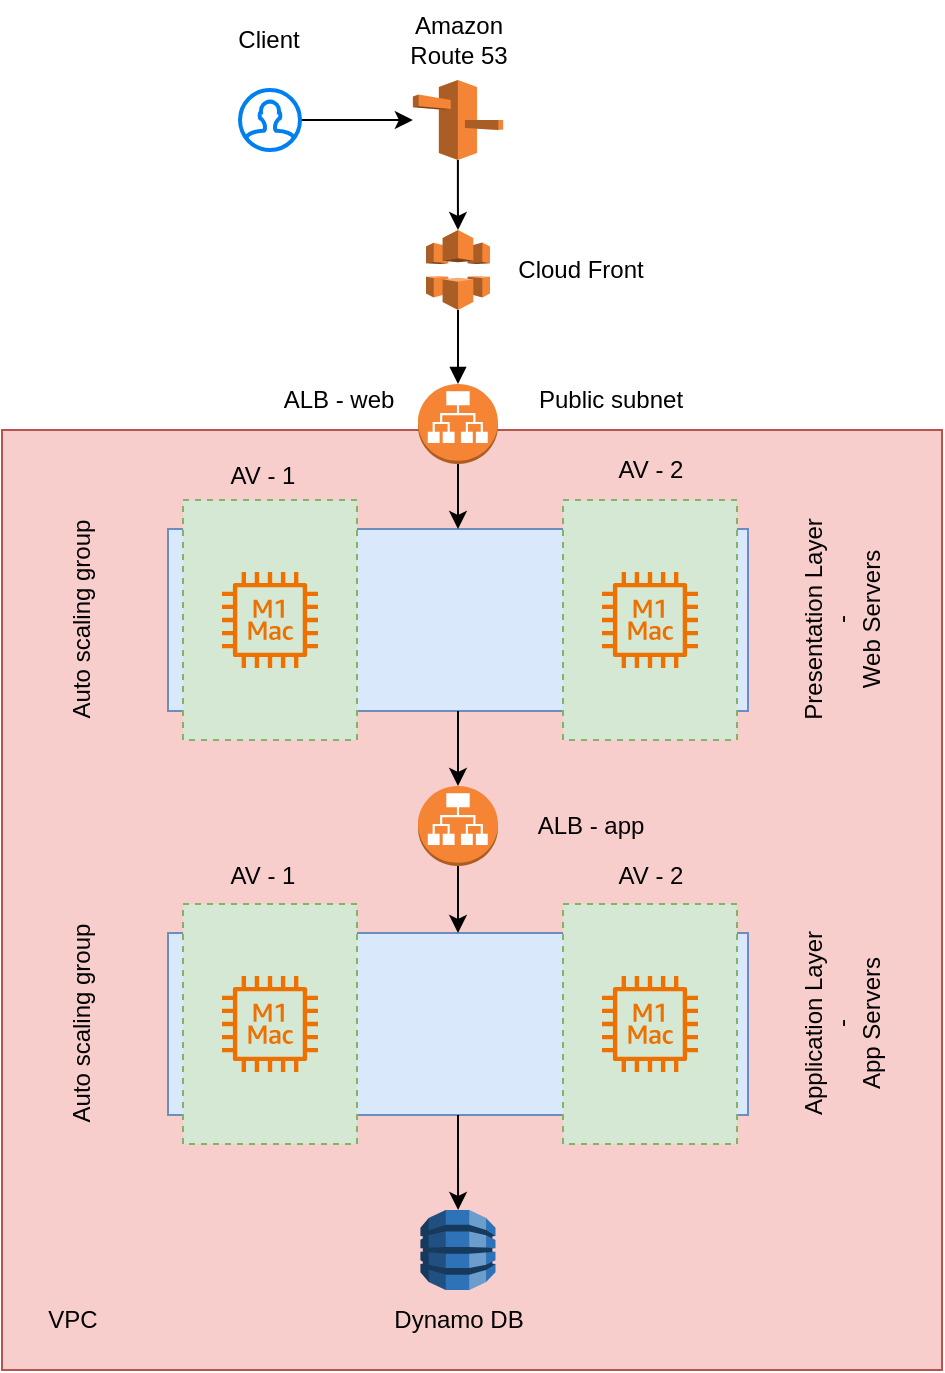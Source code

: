 <mxfile version="24.5.2" type="device">
  <diagram name="Page-1" id="1hF7cLZhMRl7tcZ-L0X9">
    <mxGraphModel dx="1288" dy="852" grid="1" gridSize="10" guides="1" tooltips="1" connect="1" arrows="1" fold="1" page="1" pageScale="1" pageWidth="850" pageHeight="1100" math="0" shadow="0">
      <root>
        <mxCell id="0" />
        <mxCell id="1" parent="0" />
        <mxCell id="b8DRhRrVqkd-ffMWREhh-39" value="" style="rounded=0;whiteSpace=wrap;html=1;fillColor=#f8cecc;strokeColor=#b85450;" vertex="1" parent="1">
          <mxGeometry x="190" y="220" width="470" height="470" as="geometry" />
        </mxCell>
        <mxCell id="b8DRhRrVqkd-ffMWREhh-13" value="" style="rounded=0;whiteSpace=wrap;html=1;fillColor=#dae8fc;strokeColor=#6c8ebf;" vertex="1" parent="1">
          <mxGeometry x="273" y="471.5" width="290" height="91" as="geometry" />
        </mxCell>
        <mxCell id="b8DRhRrVqkd-ffMWREhh-32" value="" style="rounded=0;whiteSpace=wrap;html=1;fillColor=#d5e8d4;strokeColor=#82b366;dashed=1;" vertex="1" parent="1">
          <mxGeometry x="470.5" y="457" width="87" height="120" as="geometry" />
        </mxCell>
        <mxCell id="b8DRhRrVqkd-ffMWREhh-30" value="" style="rounded=0;whiteSpace=wrap;html=1;fillColor=#d5e8d4;strokeColor=#82b366;dashed=1;" vertex="1" parent="1">
          <mxGeometry x="280.5" y="457" width="87" height="120" as="geometry" />
        </mxCell>
        <mxCell id="b8DRhRrVqkd-ffMWREhh-12" value="" style="rounded=0;whiteSpace=wrap;html=1;fillColor=#dae8fc;strokeColor=#6c8ebf;" vertex="1" parent="1">
          <mxGeometry x="273" y="269.5" width="290" height="91" as="geometry" />
        </mxCell>
        <mxCell id="b8DRhRrVqkd-ffMWREhh-25" value="" style="rounded=0;whiteSpace=wrap;html=1;fillColor=#d5e8d4;strokeColor=#82b366;dashed=1;" vertex="1" parent="1">
          <mxGeometry x="470.5" y="255" width="87" height="120" as="geometry" />
        </mxCell>
        <mxCell id="b8DRhRrVqkd-ffMWREhh-20" value="" style="edgeStyle=orthogonalEdgeStyle;rounded=0;orthogonalLoop=1;jettySize=auto;html=1;" edge="1" parent="1" source="b8DRhRrVqkd-ffMWREhh-13" target="b8DRhRrVqkd-ffMWREhh-11">
          <mxGeometry relative="1" as="geometry" />
        </mxCell>
        <mxCell id="b8DRhRrVqkd-ffMWREhh-24" value="" style="rounded=0;whiteSpace=wrap;html=1;fillColor=#d5e8d4;strokeColor=#82b366;dashed=1;" vertex="1" parent="1">
          <mxGeometry x="280.5" y="255" width="87" height="120" as="geometry" />
        </mxCell>
        <mxCell id="b8DRhRrVqkd-ffMWREhh-18" value="" style="edgeStyle=orthogonalEdgeStyle;rounded=0;orthogonalLoop=1;jettySize=auto;html=1;" edge="1" parent="1" source="b8DRhRrVqkd-ffMWREhh-12" target="b8DRhRrVqkd-ffMWREhh-8">
          <mxGeometry relative="1" as="geometry" />
        </mxCell>
        <mxCell id="b8DRhRrVqkd-ffMWREhh-23" value="" style="edgeStyle=orthogonalEdgeStyle;rounded=0;orthogonalLoop=1;jettySize=auto;html=1;" edge="1" parent="1" source="b8DRhRrVqkd-ffMWREhh-1" target="b8DRhRrVqkd-ffMWREhh-2">
          <mxGeometry relative="1" as="geometry" />
        </mxCell>
        <mxCell id="b8DRhRrVqkd-ffMWREhh-1" value="" style="html=1;verticalLabelPosition=bottom;align=center;labelBackgroundColor=#ffffff;verticalAlign=top;strokeWidth=2;strokeColor=#0080F0;shadow=0;dashed=0;shape=mxgraph.ios7.icons.user;" vertex="1" parent="1">
          <mxGeometry x="309" y="50" width="30" height="30" as="geometry" />
        </mxCell>
        <mxCell id="b8DRhRrVqkd-ffMWREhh-45" value="" style="edgeStyle=orthogonalEdgeStyle;rounded=0;orthogonalLoop=1;jettySize=auto;html=1;" edge="1" parent="1" source="b8DRhRrVqkd-ffMWREhh-2" target="b8DRhRrVqkd-ffMWREhh-43">
          <mxGeometry relative="1" as="geometry" />
        </mxCell>
        <mxCell id="b8DRhRrVqkd-ffMWREhh-2" value="" style="outlineConnect=0;dashed=0;verticalLabelPosition=bottom;verticalAlign=top;align=center;html=1;shape=mxgraph.aws3.route_53;fillColor=#F58536;gradientColor=none;" vertex="1" parent="1">
          <mxGeometry x="395.44" y="45" width="45.12" height="40" as="geometry" />
        </mxCell>
        <mxCell id="b8DRhRrVqkd-ffMWREhh-17" value="" style="edgeStyle=orthogonalEdgeStyle;rounded=0;orthogonalLoop=1;jettySize=auto;html=1;" edge="1" parent="1" source="b8DRhRrVqkd-ffMWREhh-3" target="b8DRhRrVqkd-ffMWREhh-12">
          <mxGeometry relative="1" as="geometry" />
        </mxCell>
        <mxCell id="b8DRhRrVqkd-ffMWREhh-48" value="" style="edgeStyle=orthogonalEdgeStyle;rounded=0;orthogonalLoop=1;jettySize=auto;html=1;endArrow=none;endFill=0;startArrow=block;startFill=1;" edge="1" parent="1" source="b8DRhRrVqkd-ffMWREhh-3" target="b8DRhRrVqkd-ffMWREhh-43">
          <mxGeometry relative="1" as="geometry" />
        </mxCell>
        <mxCell id="b8DRhRrVqkd-ffMWREhh-3" value="" style="outlineConnect=0;dashed=0;verticalLabelPosition=bottom;verticalAlign=top;align=center;html=1;shape=mxgraph.aws3.application_load_balancer;fillColor=#F58534;gradientColor=none;" vertex="1" parent="1">
          <mxGeometry x="398" y="197" width="40" height="40" as="geometry" />
        </mxCell>
        <mxCell id="b8DRhRrVqkd-ffMWREhh-5" value="" style="sketch=0;outlineConnect=0;fontColor=#232F3E;gradientColor=none;fillColor=#ED7100;strokeColor=none;dashed=0;verticalLabelPosition=bottom;verticalAlign=top;align=center;html=1;fontSize=12;fontStyle=0;aspect=fixed;pointerEvents=1;shape=mxgraph.aws4.ec2_m1_mac_instance;" vertex="1" parent="1">
          <mxGeometry x="300" y="291" width="48" height="48" as="geometry" />
        </mxCell>
        <mxCell id="b8DRhRrVqkd-ffMWREhh-6" value="" style="sketch=0;outlineConnect=0;fontColor=#232F3E;gradientColor=none;fillColor=#ED7100;strokeColor=none;dashed=0;verticalLabelPosition=bottom;verticalAlign=top;align=center;html=1;fontSize=12;fontStyle=0;aspect=fixed;pointerEvents=1;shape=mxgraph.aws4.ec2_m1_mac_instance;" vertex="1" parent="1">
          <mxGeometry x="490" y="291" width="48" height="48" as="geometry" />
        </mxCell>
        <mxCell id="b8DRhRrVqkd-ffMWREhh-19" value="" style="edgeStyle=orthogonalEdgeStyle;rounded=0;orthogonalLoop=1;jettySize=auto;html=1;" edge="1" parent="1" source="b8DRhRrVqkd-ffMWREhh-8" target="b8DRhRrVqkd-ffMWREhh-13">
          <mxGeometry relative="1" as="geometry" />
        </mxCell>
        <mxCell id="b8DRhRrVqkd-ffMWREhh-8" value="" style="outlineConnect=0;dashed=0;verticalLabelPosition=bottom;verticalAlign=top;align=center;html=1;shape=mxgraph.aws3.application_load_balancer;fillColor=#F58534;gradientColor=none;" vertex="1" parent="1">
          <mxGeometry x="398" y="398" width="40" height="40" as="geometry" />
        </mxCell>
        <mxCell id="b8DRhRrVqkd-ffMWREhh-9" value="" style="sketch=0;outlineConnect=0;fontColor=#232F3E;gradientColor=none;fillColor=#ED7100;strokeColor=none;dashed=0;verticalLabelPosition=bottom;verticalAlign=top;align=center;html=1;fontSize=12;fontStyle=0;aspect=fixed;pointerEvents=1;shape=mxgraph.aws4.ec2_m1_mac_instance;" vertex="1" parent="1">
          <mxGeometry x="300" y="493" width="48" height="48" as="geometry" />
        </mxCell>
        <mxCell id="b8DRhRrVqkd-ffMWREhh-10" value="" style="sketch=0;outlineConnect=0;fontColor=#232F3E;gradientColor=none;fillColor=#ED7100;strokeColor=none;dashed=0;verticalLabelPosition=bottom;verticalAlign=top;align=center;html=1;fontSize=12;fontStyle=0;aspect=fixed;pointerEvents=1;shape=mxgraph.aws4.ec2_m1_mac_instance;" vertex="1" parent="1">
          <mxGeometry x="490" y="493" width="48" height="48" as="geometry" />
        </mxCell>
        <mxCell id="b8DRhRrVqkd-ffMWREhh-11" value="" style="outlineConnect=0;dashed=0;verticalLabelPosition=bottom;verticalAlign=top;align=center;html=1;shape=mxgraph.aws3.dynamo_db;fillColor=#2E73B8;gradientColor=none;" vertex="1" parent="1">
          <mxGeometry x="399.25" y="610" width="37.5" height="40" as="geometry" />
        </mxCell>
        <mxCell id="b8DRhRrVqkd-ffMWREhh-15" value="Auto scaling group" style="text;html=1;align=center;verticalAlign=middle;resizable=0;points=[];autosize=1;strokeColor=none;fillColor=none;rotation=-90;" vertex="1" parent="1">
          <mxGeometry x="170" y="300" width="120" height="30" as="geometry" />
        </mxCell>
        <mxCell id="b8DRhRrVqkd-ffMWREhh-16" value="Auto scaling group" style="text;html=1;align=center;verticalAlign=middle;resizable=0;points=[];autosize=1;strokeColor=none;fillColor=none;rotation=-90;" vertex="1" parent="1">
          <mxGeometry x="170" y="502" width="120" height="30" as="geometry" />
        </mxCell>
        <mxCell id="b8DRhRrVqkd-ffMWREhh-26" value="AV - 1" style="text;html=1;align=center;verticalAlign=middle;resizable=0;points=[];autosize=1;strokeColor=none;fillColor=none;" vertex="1" parent="1">
          <mxGeometry x="290" y="228" width="60" height="30" as="geometry" />
        </mxCell>
        <mxCell id="b8DRhRrVqkd-ffMWREhh-27" value="AV - 2" style="text;html=1;align=center;verticalAlign=middle;resizable=0;points=[];autosize=1;strokeColor=none;fillColor=none;" vertex="1" parent="1">
          <mxGeometry x="484" y="225" width="60" height="30" as="geometry" />
        </mxCell>
        <mxCell id="b8DRhRrVqkd-ffMWREhh-28" value="Presentation Layer&lt;div&gt;-&lt;/div&gt;&lt;div&gt;Web Servers&lt;/div&gt;" style="text;html=1;align=center;verticalAlign=middle;resizable=0;points=[];autosize=1;strokeColor=none;fillColor=none;rotation=-90;" vertex="1" parent="1">
          <mxGeometry x="550" y="285" width="120" height="60" as="geometry" />
        </mxCell>
        <mxCell id="b8DRhRrVqkd-ffMWREhh-29" value="Application Layer&lt;div&gt;-&lt;/div&gt;&lt;div&gt;App Servers&lt;/div&gt;" style="text;html=1;align=center;verticalAlign=middle;resizable=0;points=[];autosize=1;strokeColor=none;fillColor=none;rotation=-90;" vertex="1" parent="1">
          <mxGeometry x="550" y="487" width="120" height="60" as="geometry" />
        </mxCell>
        <mxCell id="b8DRhRrVqkd-ffMWREhh-31" value="AV - 1" style="text;html=1;align=center;verticalAlign=middle;resizable=0;points=[];autosize=1;strokeColor=none;fillColor=none;" vertex="1" parent="1">
          <mxGeometry x="290" y="428" width="60" height="30" as="geometry" />
        </mxCell>
        <mxCell id="b8DRhRrVqkd-ffMWREhh-33" value="AV - 2" style="text;html=1;align=center;verticalAlign=middle;resizable=0;points=[];autosize=1;strokeColor=none;fillColor=none;" vertex="1" parent="1">
          <mxGeometry x="484" y="428" width="60" height="30" as="geometry" />
        </mxCell>
        <mxCell id="b8DRhRrVqkd-ffMWREhh-34" value="Dynamo DB" style="text;html=1;align=center;verticalAlign=middle;resizable=0;points=[];autosize=1;strokeColor=none;fillColor=none;" vertex="1" parent="1">
          <mxGeometry x="373" y="650" width="90" height="30" as="geometry" />
        </mxCell>
        <mxCell id="b8DRhRrVqkd-ffMWREhh-35" value="ALB - app" style="text;html=1;align=center;verticalAlign=middle;resizable=0;points=[];autosize=1;strokeColor=none;fillColor=none;" vertex="1" parent="1">
          <mxGeometry x="443.5" y="403" width="80" height="30" as="geometry" />
        </mxCell>
        <mxCell id="b8DRhRrVqkd-ffMWREhh-36" value="ALB - web" style="text;html=1;align=center;verticalAlign=middle;resizable=0;points=[];autosize=1;strokeColor=none;fillColor=none;" vertex="1" parent="1">
          <mxGeometry x="318" y="190" width="80" height="30" as="geometry" />
        </mxCell>
        <mxCell id="b8DRhRrVqkd-ffMWREhh-37" value="Amazon&lt;div&gt;Route 53&lt;/div&gt;" style="text;html=1;align=center;verticalAlign=middle;resizable=0;points=[];autosize=1;strokeColor=none;fillColor=none;" vertex="1" parent="1">
          <mxGeometry x="383" y="5" width="70" height="40" as="geometry" />
        </mxCell>
        <mxCell id="b8DRhRrVqkd-ffMWREhh-38" value="Client" style="text;html=1;align=center;verticalAlign=middle;resizable=0;points=[];autosize=1;strokeColor=none;fillColor=none;" vertex="1" parent="1">
          <mxGeometry x="298" y="10" width="50" height="30" as="geometry" />
        </mxCell>
        <mxCell id="b8DRhRrVqkd-ffMWREhh-41" value="VPC" style="text;html=1;align=center;verticalAlign=middle;resizable=0;points=[];autosize=1;strokeColor=none;fillColor=none;" vertex="1" parent="1">
          <mxGeometry x="200" y="650" width="50" height="30" as="geometry" />
        </mxCell>
        <mxCell id="b8DRhRrVqkd-ffMWREhh-42" value="Public subnet" style="text;html=1;align=center;verticalAlign=middle;resizable=0;points=[];autosize=1;strokeColor=none;fillColor=none;" vertex="1" parent="1">
          <mxGeometry x="443.5" y="190" width="100" height="30" as="geometry" />
        </mxCell>
        <mxCell id="b8DRhRrVqkd-ffMWREhh-43" value="" style="outlineConnect=0;dashed=0;verticalLabelPosition=bottom;verticalAlign=top;align=center;html=1;shape=mxgraph.aws3.cloudfront;fillColor=#F58536;gradientColor=none;" vertex="1" parent="1">
          <mxGeometry x="402" y="120" width="32" height="40" as="geometry" />
        </mxCell>
        <mxCell id="b8DRhRrVqkd-ffMWREhh-49" value="Cloud Front" style="text;html=1;align=center;verticalAlign=middle;resizable=0;points=[];autosize=1;strokeColor=none;fillColor=none;" vertex="1" parent="1">
          <mxGeometry x="434" y="125" width="90" height="30" as="geometry" />
        </mxCell>
      </root>
    </mxGraphModel>
  </diagram>
</mxfile>
